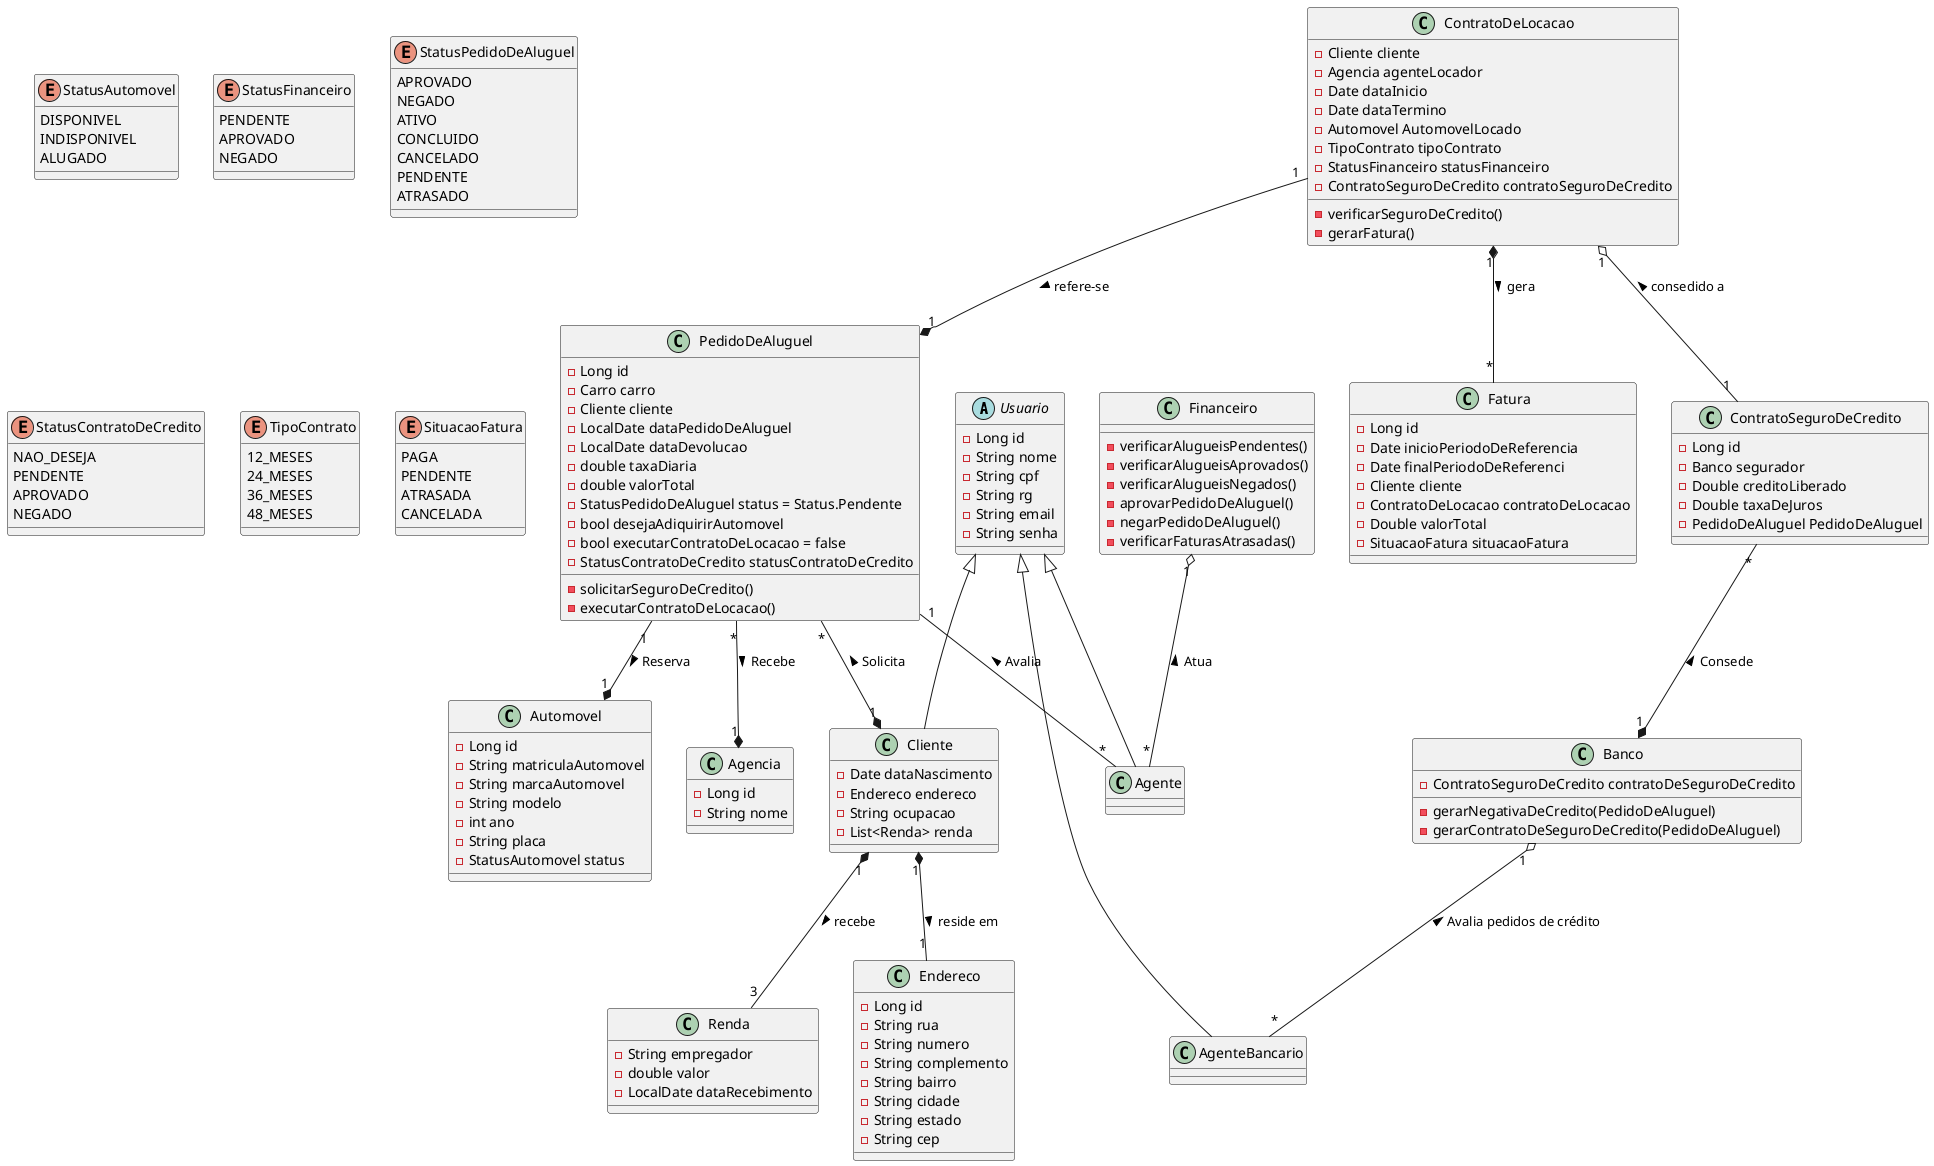 @startuml
abstract class Usuario {
    -Long id
    -String nome
    -String cpf
    -String rg
    -String email
    -String senha
}

class Cliente extends Usuario {
    -Date dataNascimento
    -Endereco endereco
    -String ocupacao
    -List<Renda> renda
}

class Renda {
    -String empregador
    -double valor
    -LocalDate dataRecebimento
}

class Endereco {
    -Long id
    -String rua
    -String numero
    -String complemento
    -String bairro
    -String cidade
    -String estado
    -String cep
}

class Automovel {
    -Long id
    -String matriculaAutomovel
    -String marcaAutomovel
    -String modelo
    -int ano
    -String placa
    -StatusAutomovel status    
}

class PedidoDeAluguel {
    -Long id
    -Carro carro
    -Cliente cliente
    -LocalDate dataPedidoDeAluguel
    -LocalDate dataDevolucao
    -double taxaDiaria
    -double valorTotal
    -StatusPedidoDeAluguel status = Status.Pendente
    -bool desejaAdiquirirAutomovel
    -bool executarContratoDeLocacao = false
    -StatusContratoDeCredito statusContratoDeCredito

    -solicitarSeguroDeCredito()
    -executarContratoDeLocacao()
}

Enum StatusAutomovel {
    DISPONIVEL
    INDISPONIVEL
    ALUGADO
}


Enum StatusFinanceiro {
    PENDENTE
    APROVADO
    NEGADO
}

Enum StatusPedidoDeAluguel {
    APROVADO
    NEGADO
    ATIVO
    CONCLUIDO
    CANCELADO
    PENDENTE
    ATRASADO
}

Enum StatusContratoDeCredito{
    NAO_DESEJA
    PENDENTE
    APROVADO
    NEGADO
}

Enum TipoContrato{
    12_MESES
    24_MESES
    36_MESES
    48_MESES
}

Enum SituacaoFatura{
    PAGA
    PENDENTE
    ATRASADA
    CANCELADA
}

class Agencia {
    -Long id
    -String nome
}

class Fatura {
    -Long id
    -Date inicioPeriodoDeReferencia
    -Date finalPeriodoDeReferenci
    -Cliente cliente
    -ContratoDeLocacao contratoDeLocacao
    -Double valorTotal
    -SituacaoFatura situacaoFatura
}

class Financeiro {
    -verificarAlugueisPendentes()
    -verificarAlugueisAprovados()
    -verificarAlugueisNegados()
    -aprovarPedidoDeAluguel()
    -negarPedidoDeAluguel()
    -verificarFaturasAtrasadas()
}

class ContratoDeLocacao{
    -Cliente cliente
    -Agencia agenteLocador
    -Date dataInicio
    -Date dataTermino
    -Automovel AutomovelLocado
    -TipoContrato tipoContrato
    -StatusFinanceiro statusFinanceiro
    -ContratoSeguroDeCredito contratoSeguroDeCredito

    -verificarSeguroDeCredito()
    -gerarFatura()
}

class Agente extends Usuario{

}

class Banco{
    -ContratoSeguroDeCredito contratoDeSeguroDeCredito 
    -gerarNegativaDeCredito(PedidoDeAluguel)
    -gerarContratoDeSeguroDeCredito(PedidoDeAluguel)
}

class AgenteBancario extends Usuario{
}

class ContratoSeguroDeCredito {
    -Long id
    -Banco segurador
    -Double creditoLiberado
    -Double taxaDeJuros
    -PedidoDeAluguel PedidoDeAluguel
}

ContratoSeguroDeCredito "*" --* "1" Banco : Consede <

ContratoDeLocacao "1" --* "1" PedidoDeAluguel : refere-se >
ContratoDeLocacao "1" o-- "1" ContratoSeguroDeCredito : consedido a <

PedidoDeAluguel "*" --* "1" Cliente : Solicita  <
PedidoDeAluguel "*" --* "1" Agencia : Recebe >
PedidoDeAluguel "1" --* "1" Automovel : Reserva >
PedidoDeAluguel "1" -- "*" Agente : Avalia <


ContratoDeLocacao "1" *-- "*" Fatura : gera >

Financeiro "1" o-- "*" Agente : Atua <

Cliente "1" *-- "1" Endereco : reside em >
Cliente "1" *-- "3" Renda : recebe >

Banco "1" o-- "*" AgenteBancario : Avalia pedidos de crédito <

@enduml
